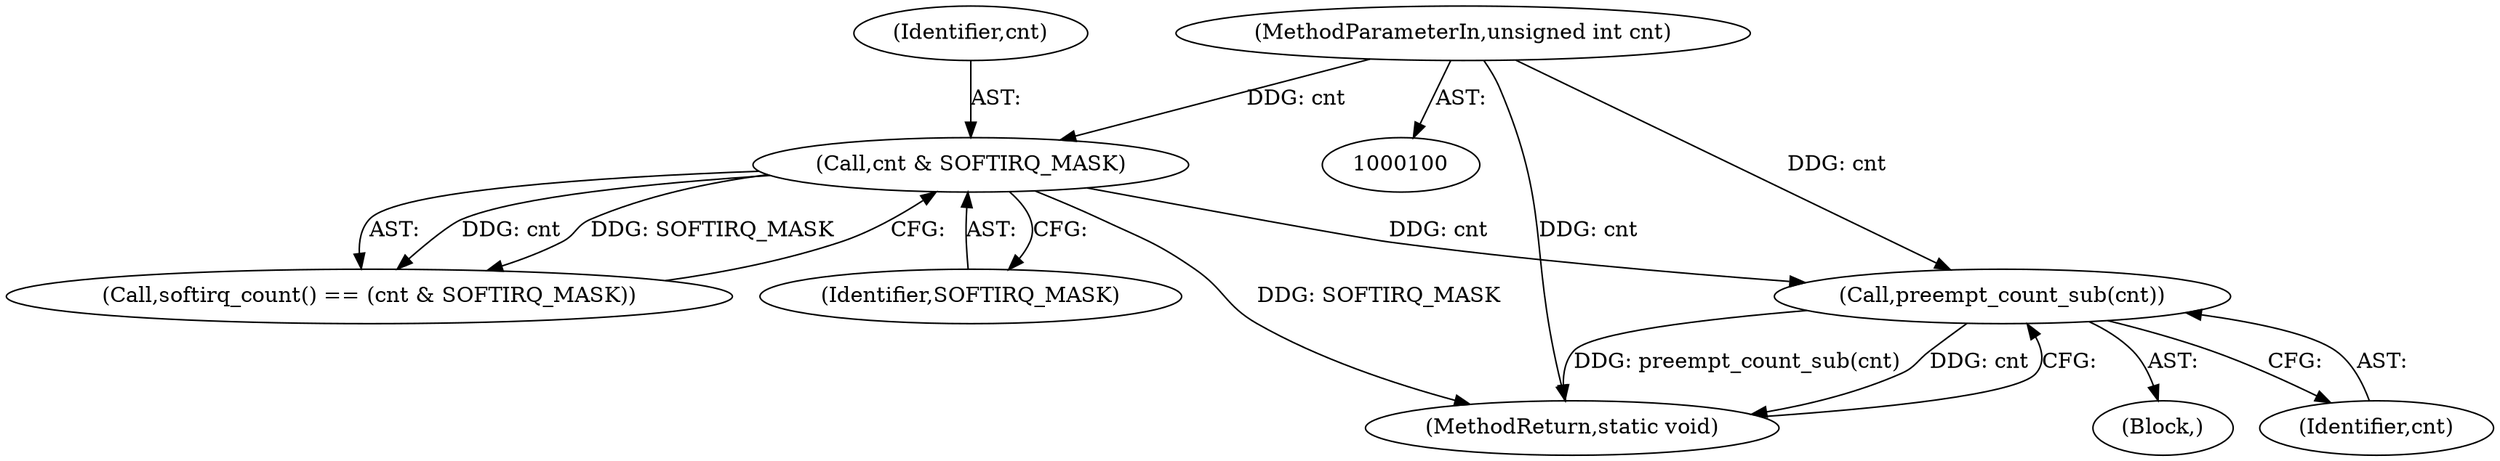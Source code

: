 digraph "1_linux_81f9c4e4177d31ced6f52a89bb70e93bfb77ca03@del" {
"1000112" [label="(Call,preempt_count_sub(cnt))"];
"1000107" [label="(Call,cnt & SOFTIRQ_MASK)"];
"1000101" [label="(MethodParameterIn,unsigned int cnt)"];
"1000102" [label="(Block,)"];
"1000105" [label="(Call,softirq_count() == (cnt & SOFTIRQ_MASK))"];
"1000107" [label="(Call,cnt & SOFTIRQ_MASK)"];
"1000114" [label="(MethodReturn,static void)"];
"1000108" [label="(Identifier,cnt)"];
"1000113" [label="(Identifier,cnt)"];
"1000109" [label="(Identifier,SOFTIRQ_MASK)"];
"1000112" [label="(Call,preempt_count_sub(cnt))"];
"1000101" [label="(MethodParameterIn,unsigned int cnt)"];
"1000112" -> "1000102"  [label="AST: "];
"1000112" -> "1000113"  [label="CFG: "];
"1000113" -> "1000112"  [label="AST: "];
"1000114" -> "1000112"  [label="CFG: "];
"1000112" -> "1000114"  [label="DDG: preempt_count_sub(cnt)"];
"1000112" -> "1000114"  [label="DDG: cnt"];
"1000107" -> "1000112"  [label="DDG: cnt"];
"1000101" -> "1000112"  [label="DDG: cnt"];
"1000107" -> "1000105"  [label="AST: "];
"1000107" -> "1000109"  [label="CFG: "];
"1000108" -> "1000107"  [label="AST: "];
"1000109" -> "1000107"  [label="AST: "];
"1000105" -> "1000107"  [label="CFG: "];
"1000107" -> "1000114"  [label="DDG: SOFTIRQ_MASK"];
"1000107" -> "1000105"  [label="DDG: cnt"];
"1000107" -> "1000105"  [label="DDG: SOFTIRQ_MASK"];
"1000101" -> "1000107"  [label="DDG: cnt"];
"1000101" -> "1000100"  [label="AST: "];
"1000101" -> "1000114"  [label="DDG: cnt"];
}
